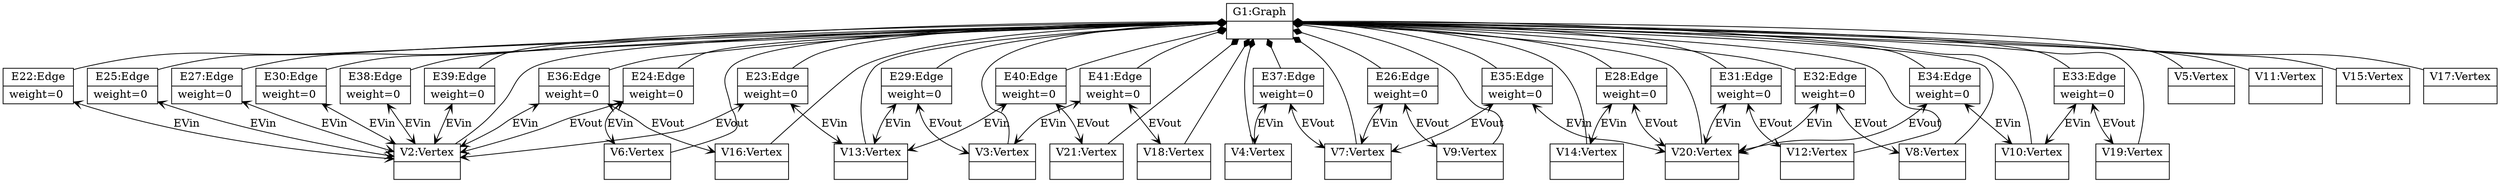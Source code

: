 Graph g{ 
struct1 [shape=record,label="{G1:Graph|}"]; 
struct2 [shape=record,label="{V2:Vertex|}"];
struct1 -- struct2 [arrowtail=diamond,arrowhead=none,dir=both];
struct3 [shape=record,label="{V3:Vertex|}"];
struct1 -- struct3 [arrowtail=diamond,arrowhead=none,dir=both];
struct4 [shape=record,label="{V4:Vertex|}"];
struct1 -- struct4 [arrowtail=diamond,arrowhead=none,dir=both];
struct5 [shape=record,label="{V5:Vertex|}"];
struct1 -- struct5 [arrowtail=diamond,arrowhead=none,dir=both];
struct6 [shape=record,label="{V6:Vertex|}"];
struct1 -- struct6 [arrowtail=diamond,arrowhead=none,dir=both];
struct7 [shape=record,label="{V7:Vertex|}"];
struct1 -- struct7 [arrowtail=diamond,arrowhead=none,dir=both];
struct8 [shape=record,label="{V8:Vertex|}"];
struct1 -- struct8 [arrowtail=diamond,arrowhead=none,dir=both];
struct9 [shape=record,label="{V9:Vertex|}"];
struct1 -- struct9 [arrowtail=diamond,arrowhead=none,dir=both];
struct10 [shape=record,label="{V10:Vertex|}"];
struct1 -- struct10 [arrowtail=diamond,arrowhead=none,dir=both];
struct11 [shape=record,label="{V11:Vertex|}"];
struct1 -- struct11 [arrowtail=diamond,arrowhead=none,dir=both];
struct12 [shape=record,label="{V12:Vertex|}"];
struct1 -- struct12 [arrowtail=diamond,arrowhead=none,dir=both];
struct13 [shape=record,label="{V13:Vertex|}"];
struct1 -- struct13 [arrowtail=diamond,arrowhead=none,dir=both];
struct14 [shape=record,label="{V14:Vertex|}"];
struct1 -- struct14 [arrowtail=diamond,arrowhead=none,dir=both];
struct15 [shape=record,label="{V15:Vertex|}"];
struct1 -- struct15 [arrowtail=diamond,arrowhead=none,dir=both];
struct16 [shape=record,label="{V16:Vertex|}"];
struct1 -- struct16 [arrowtail=diamond,arrowhead=none,dir=both];
struct17 [shape=record,label="{V17:Vertex|}"];
struct1 -- struct17 [arrowtail=diamond,arrowhead=none,dir=both];
struct18 [shape=record,label="{V18:Vertex|}"];
struct1 -- struct18 [arrowtail=diamond,arrowhead=none,dir=both];
struct19 [shape=record,label="{V19:Vertex|}"];
struct1 -- struct19 [arrowtail=diamond,arrowhead=none,dir=both];
struct20 [shape=record,label="{V20:Vertex|}"];
struct1 -- struct20 [arrowtail=diamond,arrowhead=none,dir=both];
struct21 [shape=record,label="{V21:Vertex|}"];
struct1 -- struct21 [arrowtail=diamond,arrowhead=none,dir=both];
struct22 -- struct2 [arrowhead=open,arrowtail=open,dir=both,label="EVin"]   ;
struct22 [shape=record,label="{E22:Edge| weight=0 \n}"];
struct1 -- struct22 [arrowtail=diamond,arrowhead=none,dir=both];
struct23 -- struct13 [arrowhead=open,arrowtail=open,dir=both,label="EVin"]   ;
struct23 -- struct2 [arrowhead=open,arrowtail=open,dir=both,label="EVout"]   ;
struct23 [shape=record,label="{E23:Edge| weight=0 \n}"];
struct1 -- struct23 [arrowtail=diamond,arrowhead=none,dir=both];
struct24 -- struct6 [arrowhead=open,arrowtail=open,dir=both,label="EVin"]   ;
struct24 -- struct2 [arrowhead=open,arrowtail=open,dir=both,label="EVout"]   ;
struct24 [shape=record,label="{E24:Edge| weight=0 \n}"];
struct1 -- struct24 [arrowtail=diamond,arrowhead=none,dir=both];
struct25 -- struct2 [arrowhead=open,arrowtail=open,dir=both,label="EVin"]   ;
struct25 [shape=record,label="{E25:Edge| weight=0 \n}"];
struct1 -- struct25 [arrowtail=diamond,arrowhead=none,dir=both];
struct26 -- struct7 [arrowhead=open,arrowtail=open,dir=both,label="EVin"]   ;
struct26 -- struct9 [arrowhead=open,arrowtail=open,dir=both,label="EVout"]   ;
struct26 [shape=record,label="{E26:Edge| weight=0 \n}"];
struct1 -- struct26 [arrowtail=diamond,arrowhead=none,dir=both];
struct27 -- struct2 [arrowhead=open,arrowtail=open,dir=both,label="EVin"]   ;
struct27 [shape=record,label="{E27:Edge| weight=0 \n}"];
struct1 -- struct27 [arrowtail=diamond,arrowhead=none,dir=both];
struct28 -- struct14 [arrowhead=open,arrowtail=open,dir=both,label="EVin"]   ;
struct28 -- struct20 [arrowhead=open,arrowtail=open,dir=both,label="EVout"]   ;
struct28 [shape=record,label="{E28:Edge| weight=0 \n}"];
struct1 -- struct28 [arrowtail=diamond,arrowhead=none,dir=both];
struct29 -- struct13 [arrowhead=open,arrowtail=open,dir=both,label="EVin"]   ;
struct29 -- struct3 [arrowhead=open,arrowtail=open,dir=both,label="EVout"]   ;
struct29 [shape=record,label="{E29:Edge| weight=0 \n}"];
struct1 -- struct29 [arrowtail=diamond,arrowhead=none,dir=both];
struct30 -- struct2 [arrowhead=open,arrowtail=open,dir=both,label="EVin"]   ;
struct30 [shape=record,label="{E30:Edge| weight=0 \n}"];
struct1 -- struct30 [arrowtail=diamond,arrowhead=none,dir=both];
struct31 -- struct20 [arrowhead=open,arrowtail=open,dir=both,label="EVin"]   ;
struct31 -- struct12 [arrowhead=open,arrowtail=open,dir=both,label="EVout"]   ;
struct31 [shape=record,label="{E31:Edge| weight=0 \n}"];
struct1 -- struct31 [arrowtail=diamond,arrowhead=none,dir=both];
struct32 -- struct20 [arrowhead=open,arrowtail=open,dir=both,label="EVin"]   ;
struct32 -- struct8 [arrowhead=open,arrowtail=open,dir=both,label="EVout"]   ;
struct32 [shape=record,label="{E32:Edge| weight=0 \n}"];
struct1 -- struct32 [arrowtail=diamond,arrowhead=none,dir=both];
struct33 -- struct10 [arrowhead=open,arrowtail=open,dir=both,label="EVin"]   ;
struct33 -- struct19 [arrowhead=open,arrowtail=open,dir=both,label="EVout"]   ;
struct33 [shape=record,label="{E33:Edge| weight=0 \n}"];
struct1 -- struct33 [arrowtail=diamond,arrowhead=none,dir=both];
struct34 -- struct10 [arrowhead=open,arrowtail=open,dir=both,label="EVin"]   ;
struct34 -- struct20 [arrowhead=open,arrowtail=open,dir=both,label="EVout"]   ;
struct34 [shape=record,label="{E34:Edge| weight=0 \n}"];
struct1 -- struct34 [arrowtail=diamond,arrowhead=none,dir=both];
struct35 -- struct20 [arrowhead=open,arrowtail=open,dir=both,label="EVin"]   ;
struct35 -- struct7 [arrowhead=open,arrowtail=open,dir=both,label="EVout"]   ;
struct35 [shape=record,label="{E35:Edge| weight=0 \n}"];
struct1 -- struct35 [arrowtail=diamond,arrowhead=none,dir=both];
struct36 -- struct2 [arrowhead=open,arrowtail=open,dir=both,label="EVin"]   ;
struct36 -- struct16 [arrowhead=open,arrowtail=open,dir=both,label="EVout"]   ;
struct36 [shape=record,label="{E36:Edge| weight=0 \n}"];
struct1 -- struct36 [arrowtail=diamond,arrowhead=none,dir=both];
struct37 -- struct4 [arrowhead=open,arrowtail=open,dir=both,label="EVin"]   ;
struct37 -- struct7 [arrowhead=open,arrowtail=open,dir=both,label="EVout"]   ;
struct37 [shape=record,label="{E37:Edge| weight=0 \n}"];
struct1 -- struct37 [arrowtail=diamond,arrowhead=none,dir=both];
struct38 -- struct2 [arrowhead=open,arrowtail=open,dir=both,label="EVin"]   ;
struct38 [shape=record,label="{E38:Edge| weight=0 \n}"];
struct1 -- struct38 [arrowtail=diamond,arrowhead=none,dir=both];
struct39 -- struct2 [arrowhead=open,arrowtail=open,dir=both,label="EVin"]   ;
struct39 [shape=record,label="{E39:Edge| weight=0 \n}"];
struct1 -- struct39 [arrowtail=diamond,arrowhead=none,dir=both];
struct40 -- struct13 [arrowhead=open,arrowtail=open,dir=both,label="EVin"]   ;
struct40 -- struct21 [arrowhead=open,arrowtail=open,dir=both,label="EVout"]   ;
struct40 [shape=record,label="{E40:Edge| weight=0 \n}"];
struct1 -- struct40 [arrowtail=diamond,arrowhead=none,dir=both];
struct41 -- struct3 [arrowhead=open,arrowtail=open,dir=both,label="EVin"]   ;
struct41 -- struct18 [arrowhead=open,arrowtail=open,dir=both,label="EVout"]   ;
struct41 [shape=record,label="{E41:Edge| weight=0 \n}"];
struct1 -- struct41 [arrowtail=diamond,arrowhead=none,dir=both];
} 
